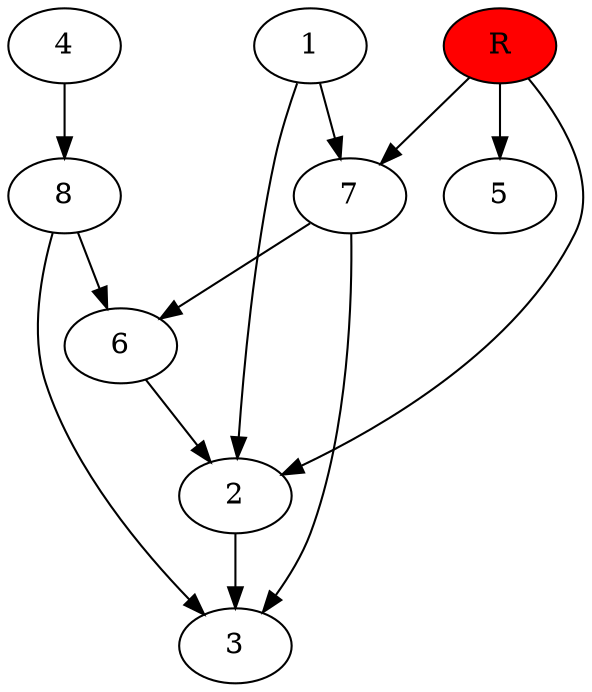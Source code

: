 digraph prb10013 {
	1
	2
	3
	4
	5
	6
	7
	8
	R [fillcolor="#ff0000" style=filled]
	1 -> 2
	1 -> 7
	2 -> 3
	4 -> 8
	6 -> 2
	7 -> 3
	7 -> 6
	8 -> 3
	8 -> 6
	R -> 2
	R -> 5
	R -> 7
}
